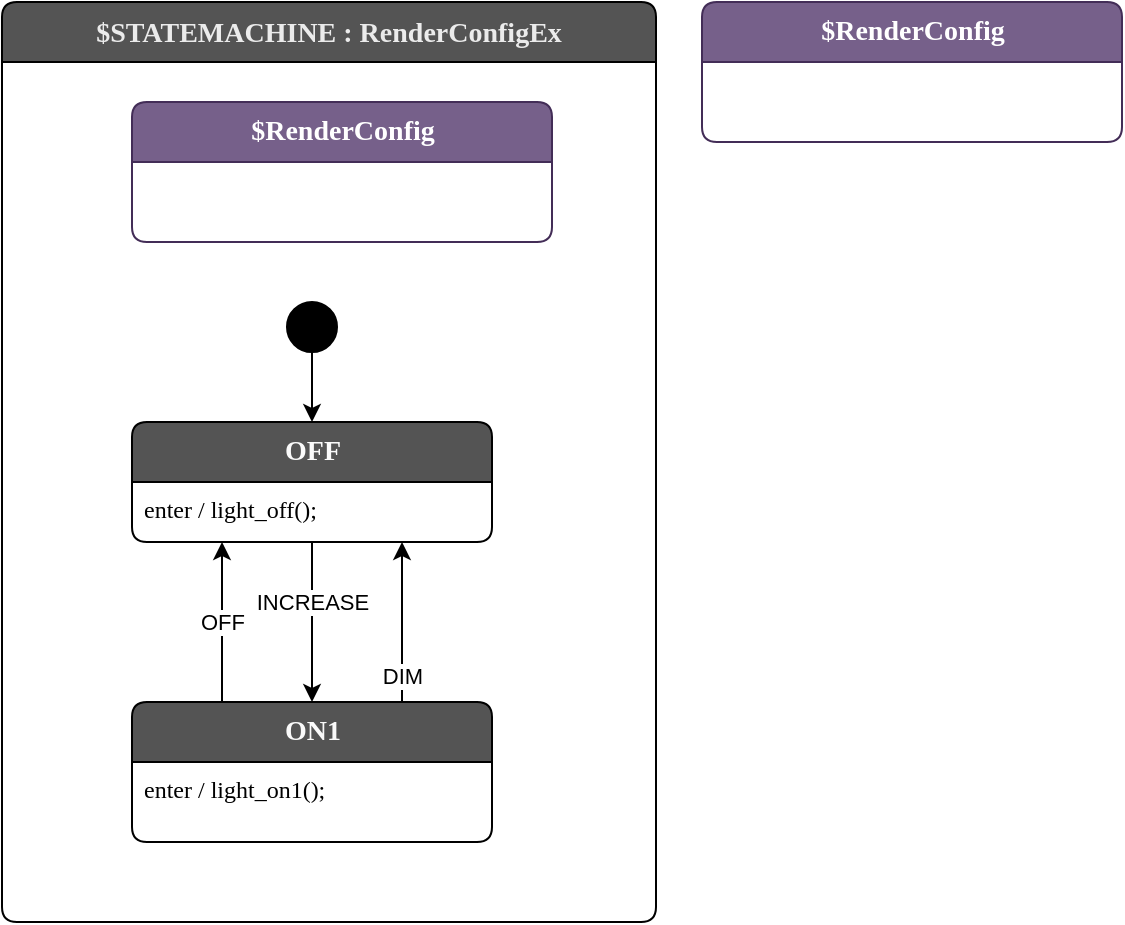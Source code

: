 <mxfile>
    <diagram id="MKuSY8VSyavK2Ai-hcvc" name="Page-1">
        <mxGraphModel dx="1626" dy="563" grid="1" gridSize="10" guides="1" tooltips="1" connect="1" arrows="1" fold="1" page="1" pageScale="1" pageWidth="850" pageHeight="1100" math="0" shadow="0">
            <root>
                <mxCell id="0"/>
                <mxCell id="1" parent="0"/>
                <mxCell id="5" value="$STATEMACHINE : RenderConfigEx" style="shape=swimlane;rotatable=0;align=center;verticalAlign=top;fontFamily=Lucida Console;startSize=30;fontSize=14;fontStyle=1;swimlaneFillColor=default;rounded=1;arcSize=15;absoluteArcSize=1;fillColor=#545454;fontColor=#EBEBEB;" parent="1" vertex="1">
                    <mxGeometry x="40" y="40" width="327" height="460" as="geometry"/>
                </mxCell>
                <mxCell id="6" value=" " style="fontFamily=Lucida Console;align=left;verticalAlign=top;fillColor=none;gradientColor=none;strokeColor=none;rounded=0;spacingLeft=4;resizable=0;movable=0;deletable=0;rotatable=0;autosize=1;" parent="5" vertex="1" connectable="0">
                    <mxGeometry y="30" width="30" height="20" as="geometry"/>
                </mxCell>
                <mxCell id="7" style="edgeStyle=none;html=1;" parent="5" source="8" target="9" edge="1">
                    <mxGeometry relative="1" as="geometry"/>
                </mxCell>
                <mxCell id="8" value="$initial_state" style="shape=ellipse;aspect=fixed;fillColor=#000000;resizable=0;rotatable=0;noLabel=1;editable=0;" parent="5" vertex="1">
                    <mxGeometry x="142.5" y="150" width="25" height="25" as="geometry"/>
                </mxCell>
                <mxCell id="9" value="OFF" style="shape=swimlane;rotatable=0;align=center;verticalAlign=top;fontFamily=Lucida Console;startSize=30;fontSize=14;fontStyle=1;swimlaneFillColor=default;html=1;rounded=1;arcSize=15;absoluteArcSize=1;fillColor=#545454;fontColor=#FAFAFA;" parent="5" vertex="1">
                    <mxGeometry x="65" y="210" width="180" height="60" as="geometry"/>
                </mxCell>
                <mxCell id="10" value="enter / light_off();" style="fontFamily=Lucida Console;align=left;verticalAlign=top;fillColor=none;gradientColor=none;strokeColor=none;rounded=0;spacingLeft=4;resizable=0;movable=0;deletable=0;rotatable=0;autosize=1;" parent="9" vertex="1" connectable="0">
                    <mxGeometry y="30" width="160" height="20" as="geometry"/>
                </mxCell>
                <mxCell id="24" value="DIM" style="edgeStyle=none;html=1;exitX=0.75;exitY=0;exitDx=0;exitDy=0;entryX=0.75;entryY=1;entryDx=0;entryDy=0;" parent="5" source="15" target="9" edge="1">
                    <mxGeometry x="-0.667" relative="1" as="geometry">
                        <mxPoint as="offset"/>
                    </mxGeometry>
                </mxCell>
                <mxCell id="28" style="edgeStyle=none;html=1;exitX=0.5;exitY=1;exitDx=0;exitDy=0;entryX=0.5;entryY=0;entryDx=0;entryDy=0;" parent="5" source="9" target="15" edge="1">
                    <mxGeometry relative="1" as="geometry">
                        <mxPoint x="110" y="370" as="targetPoint"/>
                    </mxGeometry>
                </mxCell>
                <mxCell id="29" value="INCREASE" style="edgeLabel;html=1;align=center;verticalAlign=middle;resizable=0;points=[];" parent="28" vertex="1" connectable="0">
                    <mxGeometry x="-0.39" y="1" relative="1" as="geometry">
                        <mxPoint x="-1" y="5" as="offset"/>
                    </mxGeometry>
                </mxCell>
                <mxCell id="36" value="OFF" style="edgeStyle=none;html=1;exitX=0.25;exitY=0;exitDx=0;exitDy=0;entryX=0.25;entryY=1;entryDx=0;entryDy=0;" parent="5" source="15" target="9" edge="1">
                    <mxGeometry relative="1" as="geometry"/>
                </mxCell>
                <mxCell id="15" value="ON1" style="shape=swimlane;rotatable=0;align=center;verticalAlign=top;fontFamily=Lucida Console;startSize=30;fontSize=14;fontStyle=1;swimlaneFillColor=default;html=1;rounded=1;arcSize=15;absoluteArcSize=1;fillColor=#545454;fontColor=#FAFAFA;" parent="5" vertex="1">
                    <mxGeometry x="65" y="350" width="180" height="70" as="geometry"/>
                </mxCell>
                <mxCell id="16" value="enter / light_on1();" style="fontFamily=Lucida Console;align=left;verticalAlign=top;fillColor=none;gradientColor=none;strokeColor=none;rounded=0;spacingLeft=4;resizable=0;movable=0;deletable=0;rotatable=0;autosize=1;" parent="15" vertex="1" connectable="0">
                    <mxGeometry y="30" width="160" height="20" as="geometry"/>
                </mxCell>
                <mxCell id="62" value="$RenderConfig" style="shape=swimlane;rotatable=0;align=center;verticalAlign=top;fontFamily=Lucida Console;startSize=30;fontSize=14;fontStyle=1;swimlaneFillColor=default;html=1;rounded=1;arcSize=15;absoluteArcSize=1;fillColor=#76608a;strokeColor=#432D57;fontColor=#ffffff;" parent="5" vertex="1" collapsed="1">
                    <mxGeometry x="65" y="50" width="210" height="70" as="geometry">
                        <mxRectangle x="320" y="40" width="360" height="470" as="alternateBounds"/>
                    </mxGeometry>
                </mxCell>
                <mxCell id="63" value="" style="fontFamily=Lucida Console;align=left;verticalAlign=top;fillColor=none;gradientColor=none;strokeColor=none;rounded=0;spacingLeft=4;resizable=0;movable=0;deletable=0;rotatable=0;autosize=1;" parent="62" vertex="1" connectable="0">
                    <mxGeometry y="30" width="50" height="40" as="geometry"/>
                </mxCell>
                <mxCell id="73" value="&lt;b&gt;$NOTES&lt;/b&gt;&lt;br&gt;Generic expansions can only be created from the C# file within the &lt;b&gt;IRenderConfig&amp;nbsp;&lt;/b&gt;section for now.&lt;br&gt;See&amp;nbsp;https://github.com/StateSmith/StateSmith/issues/118" style="shape=rectangle;rounded=1;arcSize=15;absoluteArcSize=1;align=left;verticalAlign=top;whiteSpace=wrap;html=1;spacingLeft=4;strokeWidth=1;strokeColor=default;fillColor=#fff2cc;fontColor=#000000;gradientColor=#ffd966;" parent="62" vertex="1">
                    <mxGeometry x="40" y="40" width="340" height="80" as="geometry"/>
                </mxCell>
                <mxCell id="64" value="$CONFIG: HFileIncludes" style="shape=swimlane;rotatable=0;align=center;verticalAlign=top;fontFamily=Lucida Console;startSize=30;fontSize=14;fontStyle=1;swimlaneFillColor=default;html=1;rounded=1;arcSize=15;absoluteArcSize=1;fillColor=#76608a;fontColor=#ffffff;strokeColor=#432D57;" parent="62" vertex="1" collapsed="1">
                    <mxGeometry x="360" y="370" width="280" height="70" as="geometry">
                        <mxRectangle x="30" y="60" width="290" height="90" as="alternateBounds"/>
                    </mxGeometry>
                </mxCell>
                <mxCell id="65" value="// sm level - HFileIncludes" style="fontFamily=Lucida Console;align=left;verticalAlign=top;fillColor=none;gradientColor=none;strokeColor=none;rounded=0;spacingLeft=4;resizable=0;movable=0;deletable=0;rotatable=0;autosize=1;" parent="64" vertex="1" connectable="0">
                    <mxGeometry y="30" width="220" height="30" as="geometry"/>
                </mxCell>
                <mxCell id="66" value="&lt;b&gt;$NOTES&lt;/b&gt;&lt;br&gt;Anything you type in the &lt;b&gt;HFileIncludes &lt;/b&gt;vertex ends up in the generated h file. It is combined with the C# &lt;b&gt;IRenderConfigC.HFileIncludes&lt;/b&gt; config." style="shape=rectangle;rounded=1;arcSize=15;absoluteArcSize=1;align=left;verticalAlign=top;whiteSpace=wrap;html=1;spacingLeft=4;strokeWidth=1;strokeColor=default;fillColor=#fff2cc;fontColor=#000000;gradientColor=#ffd966;" parent="64" vertex="1">
                    <mxGeometry x="40" y="120" width="330" height="70" as="geometry"/>
                </mxCell>
                <mxCell id="67" value="$CONFIG: CFileIncludes" style="shape=swimlane;rotatable=0;align=center;verticalAlign=top;fontFamily=Lucida Console;startSize=30;fontSize=14;fontStyle=1;swimlaneFillColor=default;html=1;rounded=1;arcSize=15;absoluteArcSize=1;fillColor=#76608a;fontColor=#ffffff;strokeColor=#432D57;" parent="62" vertex="1" collapsed="1">
                    <mxGeometry x="40" y="370" width="280" height="70" as="geometry">
                        <mxRectangle x="30" y="170" width="290" height="90" as="alternateBounds"/>
                    </mxGeometry>
                </mxCell>
                <mxCell id="68" value="// sm level - CFileIncludes" style="fontFamily=Lucida Console;align=left;verticalAlign=top;fillColor=none;gradientColor=none;strokeColor=none;rounded=0;spacingLeft=4;resizable=0;movable=0;deletable=0;rotatable=0;autosize=1;" parent="67" vertex="1" connectable="0">
                    <mxGeometry y="30" width="220" height="30" as="geometry"/>
                </mxCell>
                <mxCell id="69" value="&lt;b&gt;$NOTES&lt;/b&gt;&lt;br&gt;Anything you type in the &lt;b&gt;CFileIncludes &lt;/b&gt;vertex ends up in the generated h file. It is combined with the C# &lt;b&gt;IRenderConfigC.CFileIncludes&lt;/b&gt; config." style="shape=rectangle;rounded=1;arcSize=15;absoluteArcSize=1;align=left;verticalAlign=top;whiteSpace=wrap;html=1;spacingLeft=4;strokeWidth=1;strokeColor=default;fillColor=#fff2cc;fontColor=#000000;gradientColor=#ffd966;" parent="67" vertex="1">
                    <mxGeometry x="50" y="130" width="330" height="70" as="geometry"/>
                </mxCell>
                <mxCell id="74" value="$CONFIG: HFileTop" style="shape=swimlane;rotatable=0;align=center;verticalAlign=top;fontFamily=Lucida Console;startSize=30;fontSize=14;fontStyle=1;swimlaneFillColor=default;html=1;rounded=1;arcSize=15;absoluteArcSize=1;fillColor=#76608a;fontColor=#ffffff;strokeColor=#432D57;" parent="62" vertex="1" collapsed="1">
                    <mxGeometry x="680" y="370" width="280" height="70" as="geometry">
                        <mxRectangle x="30" y="60" width="290" height="90" as="alternateBounds"/>
                    </mxGeometry>
                </mxCell>
                <mxCell id="75" value="// sm level - HFileTop" style="fontFamily=Lucida Console;align=left;verticalAlign=top;fillColor=none;gradientColor=none;strokeColor=none;rounded=0;spacingLeft=4;resizable=0;movable=0;deletable=0;rotatable=0;autosize=1;" parent="74" vertex="1" connectable="0">
                    <mxGeometry y="30" width="180" height="30" as="geometry"/>
                </mxCell>
                <mxCell id="77" value="$CONFIG: CFileTop" style="shape=swimlane;rotatable=0;align=center;verticalAlign=top;fontFamily=Lucida Console;startSize=30;fontSize=14;fontStyle=1;swimlaneFillColor=default;html=1;rounded=1;arcSize=15;absoluteArcSize=1;fillColor=#76608a;fontColor=#ffffff;strokeColor=#432D57;" parent="62" vertex="1" collapsed="1">
                    <mxGeometry x="1000" y="370" width="280" height="70" as="geometry">
                        <mxRectangle x="30" y="170" width="290" height="90" as="alternateBounds"/>
                    </mxGeometry>
                </mxCell>
                <mxCell id="78" value="// sm level - CFileTop" style="fontFamily=Lucida Console;align=left;verticalAlign=top;fillColor=none;gradientColor=none;strokeColor=none;rounded=0;spacingLeft=4;resizable=0;movable=0;deletable=0;rotatable=0;autosize=1;" parent="77" vertex="1" connectable="0">
                    <mxGeometry y="30" width="180" height="30" as="geometry"/>
                </mxCell>
                <mxCell id="128" value="$CONFIG: CFileExtension" style="shape=swimlane;rotatable=0;align=center;verticalAlign=top;fontFamily=Lucida Console;startSize=30;fontSize=14;fontStyle=1;swimlaneFillColor=default;html=1;rounded=1;arcSize=15;absoluteArcSize=1;fillColor=#76608a;fontColor=#ffffff;strokeColor=#432D57;" parent="62" vertex="1">
                    <mxGeometry x="1320" y="370" width="280" height="70" as="geometry">
                        <mxRectangle x="1320" y="430" width="280" height="70" as="alternateBounds"/>
                    </mxGeometry>
                </mxCell>
                <mxCell id="129" value=".cpp" style="fontFamily=Lucida Console;align=left;verticalAlign=top;fillColor=none;gradientColor=none;strokeColor=none;rounded=0;spacingLeft=4;resizable=0;movable=0;deletable=0;rotatable=0;autosize=1;" parent="128" vertex="1" connectable="0">
                    <mxGeometry y="30" width="50" height="30" as="geometry"/>
                </mxCell>
                <mxCell id="130" value="$CONFIG: HFileExtension" style="shape=swimlane;rotatable=0;align=center;verticalAlign=top;fontFamily=Lucida Console;startSize=30;fontSize=14;fontStyle=1;swimlaneFillColor=default;html=1;rounded=1;arcSize=15;absoluteArcSize=1;fillColor=#76608a;fontColor=#ffffff;strokeColor=#432D57;" parent="62" vertex="1">
                    <mxGeometry x="1640" y="370" width="320" height="70" as="geometry">
                        <mxRectangle x="1320" y="430" width="280" height="70" as="alternateBounds"/>
                    </mxGeometry>
                </mxCell>
                <mxCell id="131" value=".hpp" style="fontFamily=Lucida Console;align=left;verticalAlign=top;fillColor=none;gradientColor=none;strokeColor=none;rounded=0;spacingLeft=4;resizable=0;movable=0;deletable=0;rotatable=0;autosize=1;" parent="130" vertex="1" connectable="0">
                    <mxGeometry y="30" width="50" height="30" as="geometry"/>
                </mxCell>
                <mxCell id="132" value="$CONFIG: CEnumDeclarer" style="shape=swimlane;rotatable=0;align=center;verticalAlign=top;fontFamily=Lucida Console;startSize=30;fontSize=14;fontStyle=1;swimlaneFillColor=default;html=1;rounded=1;arcSize=15;absoluteArcSize=1;fillColor=#76608a;fontColor=#ffffff;strokeColor=#432D57;" parent="62" vertex="1">
                    <mxGeometry x="2000" y="370" width="370" height="70" as="geometry">
                        <mxRectangle x="1320" y="430" width="280" height="70" as="alternateBounds"/>
                    </mxGeometry>
                </mxCell>
                <mxCell id="133" value="typedef enum __attribute__((packed)) {enumName}" style="fontFamily=Lucida Console;align=left;verticalAlign=top;fillColor=none;gradientColor=none;strokeColor=none;rounded=0;spacingLeft=4;resizable=0;movable=0;deletable=0;rotatable=0;autosize=1;" parent="132" vertex="1" connectable="0">
                    <mxGeometry y="30" width="370" height="30" as="geometry"/>
                </mxCell>
                <mxCell id="93" value="&lt;b&gt;$NOTES&lt;/b&gt;&lt;br&gt;IRenderConfigC settings that are used for C." style="shape=rectangle;rounded=1;arcSize=15;absoluteArcSize=1;align=left;verticalAlign=top;whiteSpace=wrap;html=1;spacingLeft=4;strokeWidth=1;strokeColor=default;fillColor=#fff2cc;fontColor=#000000;gradientColor=#ffd966;" parent="62" vertex="1">
                    <mxGeometry x="40" y="320" width="440" height="40" as="geometry"/>
                </mxCell>
                <mxCell id="86" value="$CONFIG: AutoExpandedVars" style="shape=swimlane;rotatable=0;align=center;verticalAlign=top;fontFamily=Lucida Console;startSize=30;fontSize=14;fontStyle=1;swimlaneFillColor=default;html=1;rounded=1;arcSize=15;absoluteArcSize=1;fillColor=#76608a;fontColor=#ffffff;strokeColor=#432D57;" parent="62" vertex="1" collapsed="1">
                    <mxGeometry x="360" y="210" width="280" height="70" as="geometry">
                        <mxRectangle x="30" y="170" width="290" height="90" as="alternateBounds"/>
                    </mxGeometry>
                </mxCell>
                <mxCell id="87" value="// sm level - AutoExpandedVars" style="fontFamily=Lucida Console;align=left;verticalAlign=top;fillColor=none;gradientColor=none;strokeColor=none;rounded=0;spacingLeft=4;resizable=0;movable=0;deletable=0;rotatable=0;autosize=1;" parent="86" vertex="1" connectable="0">
                    <mxGeometry y="30" width="240" height="30" as="geometry"/>
                </mxCell>
                <mxCell id="70" value="$CONFIG: VariableDeclarations" style="shape=swimlane;rotatable=0;align=center;verticalAlign=top;fontFamily=Lucida Console;startSize=30;fontSize=14;fontStyle=1;swimlaneFillColor=default;html=1;rounded=1;arcSize=15;absoluteArcSize=1;fillColor=#76608a;fontColor=#ffffff;strokeColor=#432D57;" parent="62" vertex="1" collapsed="1">
                    <mxGeometry x="680" y="210" width="280" height="70" as="geometry">
                        <mxRectangle x="30" y="170" width="290" height="90" as="alternateBounds"/>
                    </mxGeometry>
                </mxCell>
                <mxCell id="71" value="int sm_level; // sm level - VariableDeclarations" style="fontFamily=Lucida Console;align=left;verticalAlign=top;fillColor=none;gradientColor=none;strokeColor=none;rounded=0;spacingLeft=4;resizable=0;movable=0;deletable=0;rotatable=0;autosize=1;" parent="70" vertex="1" connectable="0">
                    <mxGeometry y="30" width="370" height="30" as="geometry"/>
                </mxCell>
                <mxCell id="72" value="&lt;b&gt;$NOTES&lt;/b&gt;&lt;br&gt;Anything you type in the &lt;b&gt;VariableDeclarations&amp;nbsp;&lt;/b&gt;vertex ends up in the generated h file. It is combined with the C# &lt;b&gt;IRenderConfigC.VariableDeclarations&amp;nbsp;&lt;/b&gt;config." style="shape=rectangle;rounded=1;arcSize=15;absoluteArcSize=1;align=left;verticalAlign=top;whiteSpace=wrap;html=1;spacingLeft=4;strokeWidth=1;strokeColor=default;fillColor=#fff2cc;fontColor=#000000;gradientColor=#ffd966;" parent="70" vertex="1">
                    <mxGeometry x="60" y="140" width="330" height="70" as="geometry"/>
                </mxCell>
                <mxCell id="88" value="$CONFIG: FileTop" style="shape=swimlane;rotatable=0;align=center;verticalAlign=top;fontFamily=Lucida Console;startSize=30;fontSize=14;fontStyle=1;swimlaneFillColor=default;html=1;rounded=1;arcSize=15;absoluteArcSize=1;fillColor=#76608a;fontColor=#ffffff;strokeColor=#432D57;" parent="62" vertex="1" collapsed="1">
                    <mxGeometry x="40" y="210" width="280" height="70" as="geometry">
                        <mxRectangle x="30" y="60" width="290" height="90" as="alternateBounds"/>
                    </mxGeometry>
                </mxCell>
                <mxCell id="89" value="// sm level - FileTop" style="fontFamily=Lucida Console;align=left;verticalAlign=top;fillColor=none;gradientColor=none;strokeColor=none;rounded=0;spacingLeft=4;resizable=0;movable=0;deletable=0;rotatable=0;autosize=1;" parent="88" vertex="1" connectable="0">
                    <mxGeometry y="30" width="180" height="30" as="geometry"/>
                </mxCell>
                <mxCell id="126" value="$CONFIG: TriggerMap" style="shape=swimlane;rotatable=0;align=center;verticalAlign=top;fontFamily=Lucida Console;startSize=30;fontSize=14;fontStyle=1;swimlaneFillColor=default;html=1;rounded=1;arcSize=15;absoluteArcSize=1;fillColor=#76608a;fontColor=#ffffff;strokeColor=#432D57;" parent="62" vertex="1" collapsed="1">
                    <mxGeometry x="1000" y="210" width="280" height="70" as="geometry">
                        <mxRectangle x="30" y="60" width="290" height="90" as="alternateBounds"/>
                    </mxGeometry>
                </mxCell>
                <mxCell id="127" value="// some trigger mapping..." style="fontFamily=Lucida Console;align=left;verticalAlign=top;fillColor=none;gradientColor=none;strokeColor=none;rounded=0;spacingLeft=4;resizable=0;movable=0;deletable=0;rotatable=0;autosize=1;" parent="126" vertex="1" connectable="0">
                    <mxGeometry y="30" width="210" height="30" as="geometry"/>
                </mxCell>
                <mxCell id="92" value="&lt;b&gt;$NOTES&lt;/b&gt;&lt;br&gt;IRenderConfig settings that are used for &lt;b&gt;any programming language.&lt;/b&gt;" style="shape=rectangle;rounded=1;arcSize=15;absoluteArcSize=1;align=left;verticalAlign=top;whiteSpace=wrap;html=1;spacingLeft=4;strokeWidth=1;strokeColor=default;fillColor=#fff2cc;fontColor=#000000;gradientColor=#ffd966;" parent="62" vertex="1">
                    <mxGeometry x="40" y="160" width="440" height="40" as="geometry"/>
                </mxCell>
                <mxCell id="94" value="&lt;b&gt;$NOTES&lt;/b&gt;&lt;br&gt;IRenderConfigCSharp settings that are used for CSharp." style="shape=rectangle;rounded=1;arcSize=15;absoluteArcSize=1;align=left;verticalAlign=top;whiteSpace=wrap;html=1;spacingLeft=4;strokeWidth=1;strokeColor=default;fillColor=#fff2cc;fontColor=#000000;gradientColor=#ffd966;" parent="62" vertex="1">
                    <mxGeometry x="40" y="480" width="440" height="40" as="geometry"/>
                </mxCell>
                <mxCell id="115" value="$CONFIG: CSharpBaseList" style="shape=swimlane;rotatable=0;align=center;verticalAlign=top;fontFamily=Lucida Console;startSize=30;fontSize=14;fontStyle=1;swimlaneFillColor=default;html=1;rounded=1;arcSize=15;absoluteArcSize=1;fillColor=#76608a;fontColor=#ffffff;strokeColor=#432D57;" parent="62" vertex="1" collapsed="1">
                    <mxGeometry x="40" y="530" width="280" height="70" as="geometry">
                        <mxRectangle x="30" y="170" width="290" height="90" as="alternateBounds"/>
                    </mxGeometry>
                </mxCell>
                <mxCell id="116" value="SomeClass, ISomeInterface" style="fontFamily=Lucida Console;align=left;verticalAlign=top;fillColor=none;gradientColor=none;strokeColor=none;rounded=0;spacingLeft=4;resizable=0;movable=0;deletable=0;rotatable=0;autosize=1;" parent="115" vertex="1" connectable="0">
                    <mxGeometry y="30" width="210" height="30" as="geometry"/>
                </mxCell>
                <mxCell id="95" value="$CONFIG: CSharpUsings" style="shape=swimlane;rotatable=0;align=center;verticalAlign=top;fontFamily=Lucida Console;startSize=30;fontSize=14;fontStyle=1;swimlaneFillColor=default;html=1;rounded=1;arcSize=15;absoluteArcSize=1;fillColor=#76608a;fontColor=#ffffff;strokeColor=#432D57;" parent="62" vertex="1" collapsed="1">
                    <mxGeometry x="360" y="530" width="280" height="70" as="geometry">
                        <mxRectangle x="30" y="170" width="290" height="90" as="alternateBounds"/>
                    </mxGeometry>
                </mxCell>
                <mxCell id="96" value="// sm level - Usings" style="fontFamily=Lucida Console;align=left;verticalAlign=top;fillColor=none;gradientColor=none;strokeColor=none;rounded=0;spacingLeft=4;resizable=0;movable=0;deletable=0;rotatable=0;autosize=1;" parent="95" vertex="1" connectable="0">
                    <mxGeometry y="30" width="170" height="30" as="geometry"/>
                </mxCell>
                <mxCell id="97" value="&lt;b&gt;$NOTES&lt;/b&gt;&lt;br&gt;Anything you type in the &lt;b&gt;CSharpUsings&amp;nbsp;&lt;/b&gt;vertex ends up in the generated .cs file. It is combined with the C# &lt;b&gt;IRenderConfigCSharp.Usings&lt;/b&gt; config." style="shape=rectangle;rounded=1;arcSize=15;absoluteArcSize=1;align=left;verticalAlign=top;whiteSpace=wrap;html=1;spacingLeft=4;strokeWidth=1;strokeColor=default;fillColor=#fff2cc;fontColor=#000000;gradientColor=#ffd966;" parent="95" vertex="1">
                    <mxGeometry x="50" y="130" width="330" height="70" as="geometry"/>
                </mxCell>
                <mxCell id="98" value="$CONFIG: CSharpNameSpace" style="shape=swimlane;rotatable=0;align=center;verticalAlign=top;fontFamily=Lucida Console;startSize=30;fontSize=14;fontStyle=1;swimlaneFillColor=default;html=1;rounded=1;arcSize=15;absoluteArcSize=1;fillColor=#76608a;fontColor=#ffffff;strokeColor=#432D57;" parent="62" vertex="1" collapsed="1">
                    <mxGeometry x="680" y="530" width="280" height="70" as="geometry">
                        <mxRectangle x="30" y="60" width="290" height="90" as="alternateBounds"/>
                    </mxGeometry>
                </mxCell>
                <mxCell id="99" value="// sm level - NameSpace" style="fontFamily=Lucida Console;align=left;verticalAlign=top;fillColor=none;gradientColor=none;strokeColor=none;rounded=0;spacingLeft=4;resizable=0;movable=0;deletable=0;rotatable=0;autosize=1;" parent="98" vertex="1" connectable="0">
                    <mxGeometry y="30" width="190" height="30" as="geometry"/>
                </mxCell>
                <mxCell id="101" value="&lt;b&gt;$NOTES&lt;/b&gt;&lt;br&gt;Anything you type in the &lt;b&gt;CSharpNameSpace&amp;nbsp;&lt;/b&gt;vertex ends up in the generated .cs file. It is combined with the C# &lt;b&gt;IRenderConfigCSharp.NameSpace&lt;/b&gt; config." style="shape=rectangle;rounded=1;arcSize=15;absoluteArcSize=1;align=left;verticalAlign=top;whiteSpace=wrap;html=1;spacingLeft=4;strokeWidth=1;strokeColor=default;fillColor=#fff2cc;fontColor=#000000;gradientColor=#ffd966;" parent="98" vertex="1">
                    <mxGeometry x="60" y="140" width="330" height="70" as="geometry"/>
                </mxCell>
                <mxCell id="108" value="$CONFIG: CSharpClassCode" style="shape=swimlane;rotatable=0;align=center;verticalAlign=top;fontFamily=Lucida Console;startSize=30;fontSize=14;fontStyle=1;swimlaneFillColor=default;html=1;rounded=1;arcSize=15;absoluteArcSize=1;fillColor=#76608a;fontColor=#ffffff;strokeColor=#432D57;" parent="62" vertex="1" collapsed="1">
                    <mxGeometry x="1000" y="530" width="280" height="70" as="geometry">
                        <mxRectangle x="30" y="60" width="290" height="90" as="alternateBounds"/>
                    </mxGeometry>
                </mxCell>
                <mxCell id="109" value="// sm level - CSharpClassCode" style="fontFamily=Lucida Console;align=left;verticalAlign=top;fillColor=none;gradientColor=none;strokeColor=none;rounded=0;spacingLeft=4;resizable=0;movable=0;deletable=0;rotatable=0;autosize=1;" parent="108" vertex="1" connectable="0">
                    <mxGeometry y="30" width="240" height="30" as="geometry"/>
                </mxCell>
                <mxCell id="110" value="&lt;b&gt;$NOTES&lt;/b&gt;&lt;br&gt;Anything you type in the &lt;b&gt;CSharpNameSpace&amp;nbsp;&lt;/b&gt;vertex ends up in the generated .cs file. It is combined with the C# &lt;b&gt;IRenderConfigCSharp.NameSpace&lt;/b&gt; config." style="shape=rectangle;rounded=1;arcSize=15;absoluteArcSize=1;align=left;verticalAlign=top;whiteSpace=wrap;html=1;spacingLeft=4;strokeWidth=1;strokeColor=default;fillColor=#fff2cc;fontColor=#000000;gradientColor=#ffd966;" parent="108" vertex="1">
                    <mxGeometry x="60" y="140" width="330" height="70" as="geometry"/>
                </mxCell>
                <mxCell id="111" value="$CONFIG: CSharpUseNullable" style="shape=swimlane;rotatable=0;align=center;verticalAlign=top;fontFamily=Lucida Console;startSize=30;fontSize=14;fontStyle=1;swimlaneFillColor=default;html=1;rounded=1;arcSize=15;absoluteArcSize=1;fillColor=#76608a;fontColor=#ffffff;strokeColor=#432D57;" parent="62" vertex="1">
                    <mxGeometry x="1320" y="530" width="280" height="70" as="geometry">
                        <mxRectangle x="1000" y="610" width="280" height="70" as="alternateBounds"/>
                    </mxGeometry>
                </mxCell>
                <mxCell id="112" value="false" style="fontFamily=Lucida Console;align=left;verticalAlign=top;fillColor=none;gradientColor=none;strokeColor=none;rounded=0;spacingLeft=4;resizable=0;movable=0;deletable=0;rotatable=0;autosize=1;" parent="111" vertex="1" connectable="0">
                    <mxGeometry y="30" width="60" height="30" as="geometry"/>
                </mxCell>
                <mxCell id="113" value="$CONFIG: CSharpUsePartialClass" style="shape=swimlane;rotatable=0;align=center;verticalAlign=top;fontFamily=Lucida Console;startSize=30;fontSize=14;fontStyle=1;swimlaneFillColor=default;html=1;rounded=1;arcSize=15;absoluteArcSize=1;fillColor=#76608a;fontColor=#ffffff;strokeColor=#432D57;" parent="62" vertex="1">
                    <mxGeometry x="1640" y="530" width="320" height="70" as="geometry">
                        <mxRectangle x="1000" y="610" width="280" height="70" as="alternateBounds"/>
                    </mxGeometry>
                </mxCell>
                <mxCell id="114" value="false" style="fontFamily=Lucida Console;align=left;verticalAlign=top;fillColor=none;gradientColor=none;strokeColor=none;rounded=0;spacingLeft=4;resizable=0;movable=0;deletable=0;rotatable=0;autosize=1;" parent="113" vertex="1" connectable="0">
                    <mxGeometry y="30" width="60" height="30" as="geometry"/>
                </mxCell>
                <mxCell id="117" value="&lt;b&gt;$NOTES&lt;/b&gt;&lt;br&gt;IRenderConfigJavaScript settings that are used for JavaScript." style="shape=rectangle;rounded=1;arcSize=15;absoluteArcSize=1;align=left;verticalAlign=top;whiteSpace=wrap;html=1;spacingLeft=4;strokeWidth=1;strokeColor=default;fillColor=#fff2cc;fontColor=#000000;gradientColor=#ffd966;" parent="62" vertex="1">
                    <mxGeometry x="40" y="640" width="440" height="40" as="geometry"/>
                </mxCell>
                <mxCell id="118" value="$CONFIG: JavaScriptExtendsSuperClass" style="shape=swimlane;rotatable=0;align=center;verticalAlign=top;fontFamily=Lucida Console;startSize=30;fontSize=14;fontStyle=1;swimlaneFillColor=default;html=1;rounded=1;arcSize=15;absoluteArcSize=1;fillColor=#76608a;fontColor=#ffffff;strokeColor=#432D57;" parent="62" vertex="1">
                    <mxGeometry x="40" y="690" width="360" height="70" as="geometry">
                        <mxRectangle x="40" y="770" width="360" height="70" as="alternateBounds"/>
                    </mxGeometry>
                </mxCell>
                <mxCell id="119" value="sm level - ExtendsSuperClass" style="fontFamily=Lucida Console;align=left;verticalAlign=top;fillColor=none;gradientColor=none;strokeColor=none;rounded=0;spacingLeft=4;resizable=0;movable=0;deletable=0;rotatable=0;autosize=1;" parent="118" vertex="1" connectable="0">
                    <mxGeometry y="30" width="230" height="30" as="geometry"/>
                </mxCell>
                <mxCell id="120" value="$CONFIG: JavaScriptClassCode" style="shape=swimlane;rotatable=0;align=center;verticalAlign=top;fontFamily=Lucida Console;startSize=30;fontSize=14;fontStyle=1;swimlaneFillColor=default;html=1;rounded=1;arcSize=15;absoluteArcSize=1;fillColor=#76608a;fontColor=#ffffff;strokeColor=#432D57;" parent="62" vertex="1">
                    <mxGeometry x="440" y="690" width="320" height="70" as="geometry">
                        <mxRectangle x="440" y="770" width="360" height="70" as="alternateBounds"/>
                    </mxGeometry>
                </mxCell>
                <mxCell id="121" value="sm level - ClassCode" style="fontFamily=Lucida Console;align=left;verticalAlign=top;fillColor=none;gradientColor=none;strokeColor=none;rounded=0;spacingLeft=4;resizable=0;movable=0;deletable=0;rotatable=0;autosize=1;" parent="120" vertex="1" connectable="0">
                    <mxGeometry y="30" width="170" height="30" as="geometry"/>
                </mxCell>
                <mxCell id="122" value="$CONFIG: JavaScriptUseExportOnClass" style="shape=swimlane;rotatable=0;align=center;verticalAlign=top;fontFamily=Lucida Console;startSize=30;fontSize=14;fontStyle=1;swimlaneFillColor=default;html=1;rounded=1;arcSize=15;absoluteArcSize=1;fillColor=#76608a;fontColor=#ffffff;strokeColor=#432D57;" parent="62" vertex="1">
                    <mxGeometry x="800" y="690" width="360" height="70" as="geometry">
                        <mxRectangle x="840" y="770" width="360" height="70" as="alternateBounds"/>
                    </mxGeometry>
                </mxCell>
                <mxCell id="123" value="true" style="fontFamily=Lucida Console;align=left;verticalAlign=top;fillColor=none;gradientColor=none;strokeColor=none;rounded=0;spacingLeft=4;resizable=0;movable=0;deletable=0;rotatable=0;autosize=1;" parent="122" vertex="1" connectable="0">
                    <mxGeometry y="30" width="50" height="30" as="geometry"/>
                </mxCell>
                <mxCell id="124" value="$CONFIG: JavaScriptPrivatePrefix" style="shape=swimlane;rotatable=0;align=center;verticalAlign=top;fontFamily=Lucida Console;startSize=30;fontSize=14;fontStyle=1;swimlaneFillColor=default;html=1;rounded=1;arcSize=15;absoluteArcSize=1;fillColor=#76608a;fontColor=#ffffff;strokeColor=#432D57;" parent="62" vertex="1">
                    <mxGeometry x="1200" y="690" width="360" height="70" as="geometry">
                        <mxRectangle x="1240" y="770" width="360" height="70" as="alternateBounds"/>
                    </mxGeometry>
                </mxCell>
                <mxCell id="125" value="sm level - PrivatePrefix" style="fontFamily=Lucida Console;align=left;verticalAlign=top;fillColor=none;gradientColor=none;strokeColor=none;rounded=0;spacingLeft=4;resizable=0;movable=0;deletable=0;rotatable=0;autosize=1;" parent="124" vertex="1" connectable="0">
                    <mxGeometry y="30" width="200" height="30" as="geometry"/>
                </mxCell>
                <mxCell id="40" value="$RenderConfig" style="shape=swimlane;rotatable=0;align=center;verticalAlign=top;fontFamily=Lucida Console;startSize=30;fontSize=14;fontStyle=1;swimlaneFillColor=default;html=1;rounded=1;arcSize=15;absoluteArcSize=1;fillColor=#76608a;strokeColor=#432D57;fontColor=#ffffff;" parent="1" vertex="1" collapsed="1">
                    <mxGeometry x="390" y="40" width="210" height="70" as="geometry">
                        <mxRectangle x="320" y="40" width="360" height="470" as="alternateBounds"/>
                    </mxGeometry>
                </mxCell>
                <mxCell id="41" value="" style="fontFamily=Lucida Console;align=left;verticalAlign=top;fillColor=none;gradientColor=none;strokeColor=none;rounded=0;spacingLeft=4;resizable=0;movable=0;deletable=0;rotatable=0;autosize=1;" parent="40" vertex="1" connectable="0">
                    <mxGeometry y="30" width="50" height="40" as="geometry"/>
                </mxCell>
                <mxCell id="42" value="$CONFIG: HFileIncludes" style="shape=swimlane;rotatable=0;align=center;verticalAlign=top;fontFamily=Lucida Console;startSize=30;fontSize=14;fontStyle=1;swimlaneFillColor=default;html=1;rounded=1;arcSize=15;absoluteArcSize=1;fillColor=#76608a;fontColor=#ffffff;strokeColor=#432D57;" parent="40" vertex="1" collapsed="1">
                    <mxGeometry x="30" y="60" width="280" height="70" as="geometry">
                        <mxRectangle x="30" y="60" width="290" height="90" as="alternateBounds"/>
                    </mxGeometry>
                </mxCell>
                <mxCell id="43" value="// top level - HFileIncludes" style="fontFamily=Lucida Console;align=left;verticalAlign=top;fillColor=none;gradientColor=none;strokeColor=none;rounded=0;spacingLeft=4;resizable=0;movable=0;deletable=0;rotatable=0;autosize=1;" parent="42" vertex="1" connectable="0">
                    <mxGeometry y="30" width="230" height="30" as="geometry"/>
                </mxCell>
                <mxCell id="57" value="&lt;b&gt;$NOTES&lt;/b&gt;&lt;br&gt;Anything you type in the &lt;b&gt;HFileIncludes &lt;/b&gt;vertex ends up in the generated h file. It is combined with the C# &lt;b&gt;IRenderConfigC.HFileIncludes&lt;/b&gt; config." style="shape=rectangle;rounded=1;arcSize=15;absoluteArcSize=1;align=left;verticalAlign=top;whiteSpace=wrap;html=1;spacingLeft=4;strokeWidth=1;strokeColor=default;fillColor=#fff2cc;fontColor=#000000;gradientColor=#ffd966;" parent="42" vertex="1">
                    <mxGeometry x="40" y="120" width="330" height="70" as="geometry"/>
                </mxCell>
                <mxCell id="58" value="&lt;b&gt;$NOTES&lt;/b&gt;&lt;br&gt;Note that generic expansions can only be created from the C# file within the &lt;b&gt;IRenderConfigC &lt;/b&gt;section for now." style="shape=rectangle;rounded=1;arcSize=15;absoluteArcSize=1;align=left;verticalAlign=top;whiteSpace=wrap;html=1;spacingLeft=4;strokeWidth=1;strokeColor=default;fillColor=#fff2cc;fontColor=#000000;gradientColor=#ffd966;" parent="40" vertex="1">
                    <mxGeometry x="350" y="60" width="250" height="70" as="geometry"/>
                </mxCell>
                <mxCell id="48" value="$CONFIG: CFileIncludes" style="shape=swimlane;rotatable=0;align=center;verticalAlign=top;fontFamily=Lucida Console;startSize=30;fontSize=14;fontStyle=1;swimlaneFillColor=default;html=1;rounded=1;arcSize=15;absoluteArcSize=1;fillColor=#76608a;fontColor=#ffffff;strokeColor=#432D57;" parent="40" vertex="1" collapsed="1">
                    <mxGeometry x="30" y="160" width="280" height="70" as="geometry">
                        <mxRectangle x="30" y="170" width="290" height="90" as="alternateBounds"/>
                    </mxGeometry>
                </mxCell>
                <mxCell id="49" value="// top level - CFileIncludes" style="fontFamily=Lucida Console;align=left;verticalAlign=top;fillColor=none;gradientColor=none;strokeColor=none;rounded=0;spacingLeft=4;resizable=0;movable=0;deletable=0;rotatable=0;autosize=1;" parent="48" vertex="1" connectable="0">
                    <mxGeometry y="30" width="230" height="30" as="geometry"/>
                </mxCell>
                <mxCell id="59" value="&lt;b&gt;$NOTES&lt;/b&gt;&lt;br&gt;Anything you type in the &lt;b&gt;CFileIncludes &lt;/b&gt;vertex ends up in the generated h file. It is combined with the C# &lt;b&gt;IRenderConfigC.CFileIncludes&lt;/b&gt; config." style="shape=rectangle;rounded=1;arcSize=15;absoluteArcSize=1;align=left;verticalAlign=top;whiteSpace=wrap;html=1;spacingLeft=4;strokeWidth=1;strokeColor=default;fillColor=#fff2cc;fontColor=#000000;gradientColor=#ffd966;" parent="48" vertex="1">
                    <mxGeometry x="50" y="130" width="330" height="70" as="geometry"/>
                </mxCell>
                <mxCell id="50" value="$CONFIG: VariableDeclarations" style="shape=swimlane;rotatable=0;align=center;verticalAlign=top;fontFamily=Lucida Console;startSize=30;fontSize=14;fontStyle=1;swimlaneFillColor=default;html=1;rounded=1;arcSize=15;absoluteArcSize=1;fillColor=#76608a;fontColor=#ffffff;strokeColor=#432D57;" parent="40" vertex="1" collapsed="1">
                    <mxGeometry x="30" y="260" width="280" height="70" as="geometry">
                        <mxRectangle x="30" y="170" width="290" height="90" as="alternateBounds"/>
                    </mxGeometry>
                </mxCell>
                <mxCell id="51" value="int top_level; // top level - VariableDeclarations" style="fontFamily=Lucida Console;align=left;verticalAlign=top;fillColor=none;gradientColor=none;strokeColor=none;rounded=0;spacingLeft=4;resizable=0;movable=0;deletable=0;rotatable=0;autosize=1;" parent="50" vertex="1" connectable="0">
                    <mxGeometry y="30" width="390" height="30" as="geometry"/>
                </mxCell>
                <mxCell id="60" value="&lt;b&gt;$NOTES&lt;/b&gt;&lt;br&gt;Anything you type in the &lt;b&gt;VariableDeclarations&amp;nbsp;&lt;/b&gt;vertex ends up in the generated h file. It is combined with the C# &lt;b&gt;IRenderConfigC.VariableDeclarations&amp;nbsp;&lt;/b&gt;config." style="shape=rectangle;rounded=1;arcSize=15;absoluteArcSize=1;align=left;verticalAlign=top;whiteSpace=wrap;html=1;spacingLeft=4;strokeWidth=1;strokeColor=default;fillColor=#fff2cc;fontColor=#000000;gradientColor=#ffd966;" parent="50" vertex="1">
                    <mxGeometry x="60" y="140" width="330" height="70" as="geometry"/>
                </mxCell>
                <mxCell id="82" value="$CONFIG: CFileTop" style="shape=swimlane;rotatable=0;align=center;verticalAlign=top;fontFamily=Lucida Console;startSize=30;fontSize=14;fontStyle=1;swimlaneFillColor=default;html=1;rounded=1;arcSize=15;absoluteArcSize=1;fillColor=#76608a;fontColor=#ffffff;strokeColor=#432D57;" parent="40" vertex="1" collapsed="1">
                    <mxGeometry x="680" y="360" width="280" height="70" as="geometry">
                        <mxRectangle x="30" y="170" width="290" height="90" as="alternateBounds"/>
                    </mxGeometry>
                </mxCell>
                <mxCell id="83" value="// top level - CFileTop" style="fontFamily=Lucida Console;align=left;verticalAlign=top;fillColor=none;gradientColor=none;strokeColor=none;rounded=0;spacingLeft=4;resizable=0;movable=0;deletable=0;rotatable=0;autosize=1;" parent="82" vertex="1" connectable="0">
                    <mxGeometry y="30" width="190" height="30" as="geometry"/>
                </mxCell>
                <mxCell id="80" value="$CONFIG: HFileTop" style="shape=swimlane;rotatable=0;align=center;verticalAlign=top;fontFamily=Lucida Console;startSize=30;fontSize=14;fontStyle=1;swimlaneFillColor=default;html=1;rounded=1;arcSize=15;absoluteArcSize=1;fillColor=#76608a;fontColor=#ffffff;strokeColor=#432D57;" parent="40" vertex="1" collapsed="1">
                    <mxGeometry x="360" y="360" width="280" height="70" as="geometry">
                        <mxRectangle x="30" y="60" width="290" height="90" as="alternateBounds"/>
                    </mxGeometry>
                </mxCell>
                <mxCell id="81" value="// top level - HFileTop" style="fontFamily=Lucida Console;align=left;verticalAlign=top;fillColor=none;gradientColor=none;strokeColor=none;rounded=0;spacingLeft=4;resizable=0;movable=0;deletable=0;rotatable=0;autosize=1;" parent="80" vertex="1" connectable="0">
                    <mxGeometry y="30" width="190" height="30" as="geometry"/>
                </mxCell>
                <mxCell id="90" value="$CONFIG: FileTop" style="shape=swimlane;rotatable=0;align=center;verticalAlign=top;fontFamily=Lucida Console;startSize=30;fontSize=14;fontStyle=1;swimlaneFillColor=default;html=1;rounded=1;arcSize=15;absoluteArcSize=1;fillColor=#76608a;fontColor=#ffffff;strokeColor=#432D57;" parent="40" vertex="1" collapsed="1">
                    <mxGeometry x="30" y="360" width="280" height="70" as="geometry">
                        <mxRectangle x="30" y="60" width="290" height="90" as="alternateBounds"/>
                    </mxGeometry>
                </mxCell>
                <mxCell id="91" value="// top level - FileTop" style="fontFamily=Lucida Console;align=left;verticalAlign=top;fillColor=none;gradientColor=none;strokeColor=none;rounded=0;spacingLeft=4;resizable=0;movable=0;deletable=0;rotatable=0;autosize=1;" parent="90" vertex="1" connectable="0">
                    <mxGeometry y="30" width="180" height="30" as="geometry"/>
                </mxCell>
                <mxCell id="84" value="$CONFIG: AutoExpandedVars" style="shape=swimlane;rotatable=0;align=center;verticalAlign=top;fontFamily=Lucida Console;startSize=30;fontSize=14;fontStyle=1;swimlaneFillColor=default;html=1;rounded=1;arcSize=15;absoluteArcSize=1;fillColor=#76608a;fontColor=#ffffff;strokeColor=#432D57;" parent="40" vertex="1" collapsed="1">
                    <mxGeometry x="30" y="470" width="280" height="70" as="geometry">
                        <mxRectangle x="30" y="170" width="290" height="90" as="alternateBounds"/>
                    </mxGeometry>
                </mxCell>
                <mxCell id="85" value="// top level - AutoExpandedVars" style="fontFamily=Lucida Console;align=left;verticalAlign=top;fillColor=none;gradientColor=none;strokeColor=none;rounded=0;spacingLeft=4;resizable=0;movable=0;deletable=0;rotatable=0;autosize=1;" parent="84" vertex="1" connectable="0">
                    <mxGeometry y="30" width="250" height="30" as="geometry"/>
                </mxCell>
                <mxCell id="102" value="$CONFIG: CSharpUsings" style="shape=swimlane;rotatable=0;align=center;verticalAlign=top;fontFamily=Lucida Console;startSize=30;fontSize=14;fontStyle=1;swimlaneFillColor=default;html=1;rounded=1;arcSize=15;absoluteArcSize=1;fillColor=#76608a;fontColor=#ffffff;strokeColor=#432D57;" parent="40" vertex="1" collapsed="1">
                    <mxGeometry x="30" y="600" width="280" height="70" as="geometry">
                        <mxRectangle x="30" y="170" width="290" height="90" as="alternateBounds"/>
                    </mxGeometry>
                </mxCell>
                <mxCell id="103" value="// top level - Usings" style="fontFamily=Lucida Console;align=left;verticalAlign=top;fillColor=none;gradientColor=none;strokeColor=none;rounded=0;spacingLeft=4;resizable=0;movable=0;deletable=0;rotatable=0;autosize=1;" parent="102" vertex="1" connectable="0">
                    <mxGeometry y="30" width="180" height="30" as="geometry"/>
                </mxCell>
                <mxCell id="104" value="&lt;b&gt;$NOTES&lt;/b&gt;&lt;br&gt;Anything you type in the &lt;b&gt;CSharpUsings&amp;nbsp;&lt;/b&gt;vertex ends up in the generated .cs file. It is combined with the C# &lt;b&gt;IRenderConfigCSharp.Usings&lt;/b&gt; config." style="shape=rectangle;rounded=1;arcSize=15;absoluteArcSize=1;align=left;verticalAlign=top;whiteSpace=wrap;html=1;spacingLeft=4;strokeWidth=1;strokeColor=default;fillColor=#fff2cc;fontColor=#000000;gradientColor=#ffd966;" parent="102" vertex="1">
                    <mxGeometry x="50" y="130" width="330" height="70" as="geometry"/>
                </mxCell>
                <mxCell id="105" value="$CONFIG: CSharpNameSpace" style="shape=swimlane;rotatable=0;align=center;verticalAlign=top;fontFamily=Lucida Console;startSize=30;fontSize=14;fontStyle=1;swimlaneFillColor=default;html=1;rounded=1;arcSize=15;absoluteArcSize=1;fillColor=#76608a;fontColor=#ffffff;strokeColor=#432D57;" parent="40" vertex="1" collapsed="1">
                    <mxGeometry x="350" y="600" width="280" height="70" as="geometry">
                        <mxRectangle x="30" y="60" width="290" height="90" as="alternateBounds"/>
                    </mxGeometry>
                </mxCell>
                <mxCell id="106" value="// top level - NameSpace" style="fontFamily=Lucida Console;align=left;verticalAlign=top;fillColor=none;gradientColor=none;strokeColor=none;rounded=0;spacingLeft=4;resizable=0;movable=0;deletable=0;rotatable=0;autosize=1;" parent="105" vertex="1" connectable="0">
                    <mxGeometry y="30" width="200" height="30" as="geometry"/>
                </mxCell>
                <mxCell id="107" value="&lt;b&gt;$NOTES&lt;/b&gt;&lt;br&gt;Anything you type in the &lt;b&gt;CSharpNameSpace&amp;nbsp;&lt;/b&gt;vertex ends up in the generated .cs file. It is combined with the C# &lt;b&gt;IRenderConfigCSharp.NameSpace&lt;/b&gt; config." style="shape=rectangle;rounded=1;arcSize=15;absoluteArcSize=1;align=left;verticalAlign=top;whiteSpace=wrap;html=1;spacingLeft=4;strokeWidth=1;strokeColor=default;fillColor=#fff2cc;fontColor=#000000;gradientColor=#ffd966;" parent="105" vertex="1">
                    <mxGeometry x="60" y="140" width="330" height="70" as="geometry"/>
                </mxCell>
                <mxCell id="134" value="$CONFIG: DefaultVarExpTemplate" style="shape=swimlane;rotatable=0;align=center;verticalAlign=top;fontFamily=Lucida Console;startSize=30;fontSize=14;fontStyle=1;swimlaneFillColor=default;html=1;rounded=1;arcSize=15;absoluteArcSize=1;fillColor=#76608a;fontColor=#ffffff;strokeColor=#432D57;" vertex="1" parent="40">
                    <mxGeometry x="360" y="470" width="290" height="70" as="geometry">
                        <mxRectangle x="360" y="470" width="320" height="70" as="alternateBounds"/>
                    </mxGeometry>
                </mxCell>
                <mxCell id="135" value="this.myVars.{AutoNameCopy()}" style="fontFamily=Lucida Console;align=left;verticalAlign=top;fillColor=none;gradientColor=none;strokeColor=none;rounded=0;spacingLeft=4;resizable=0;movable=0;deletable=0;rotatable=0;autosize=1;" vertex="1" connectable="0" parent="134">
                    <mxGeometry y="30" width="230" height="30" as="geometry"/>
                </mxCell>
                <mxCell id="136" value="$CONFIG: DefaultFuncExpTemplate" style="shape=swimlane;rotatable=0;align=center;verticalAlign=top;fontFamily=Lucida Console;startSize=30;fontSize=14;fontStyle=1;swimlaneFillColor=default;html=1;rounded=1;arcSize=15;absoluteArcSize=1;fillColor=#76608a;fontColor=#ffffff;strokeColor=#432D57;" vertex="1" parent="40">
                    <mxGeometry x="680" y="470" width="290" height="70" as="geometry">
                        <mxRectangle x="360" y="470" width="320" height="70" as="alternateBounds"/>
                    </mxGeometry>
                </mxCell>
                <mxCell id="137" value="this.myFuncs.{AutoNameCopy()}" style="fontFamily=Lucida Console;align=left;verticalAlign=top;fillColor=none;gradientColor=none;strokeColor=none;rounded=0;spacingLeft=4;resizable=0;movable=0;deletable=0;rotatable=0;autosize=1;" vertex="1" connectable="0" parent="136">
                    <mxGeometry y="30" width="240" height="30" as="geometry"/>
                </mxCell>
                <mxCell id="138" value="$CONFIG: DefaultAnyExpTemplate" style="shape=swimlane;rotatable=0;align=center;verticalAlign=top;fontFamily=Lucida Console;startSize=30;fontSize=14;fontStyle=1;swimlaneFillColor=default;html=1;rounded=1;arcSize=15;absoluteArcSize=1;fillColor=#76608a;fontColor=#ffffff;strokeColor=#432D57;" vertex="1" parent="40">
                    <mxGeometry x="1000" y="470" width="290" height="70" as="geometry">
                        <mxRectangle x="360" y="470" width="320" height="70" as="alternateBounds"/>
                    </mxGeometry>
                </mxCell>
                <mxCell id="139" value="this.{AutoNameCopy()}" style="fontFamily=Lucida Console;align=left;verticalAlign=top;fillColor=none;gradientColor=none;strokeColor=none;rounded=0;spacingLeft=4;resizable=0;movable=0;deletable=0;rotatable=0;autosize=1;" vertex="1" connectable="0" parent="138">
                    <mxGeometry y="30" width="180" height="30" as="geometry"/>
                </mxCell>
            </root>
        </mxGraphModel>
    </diagram>
</mxfile>